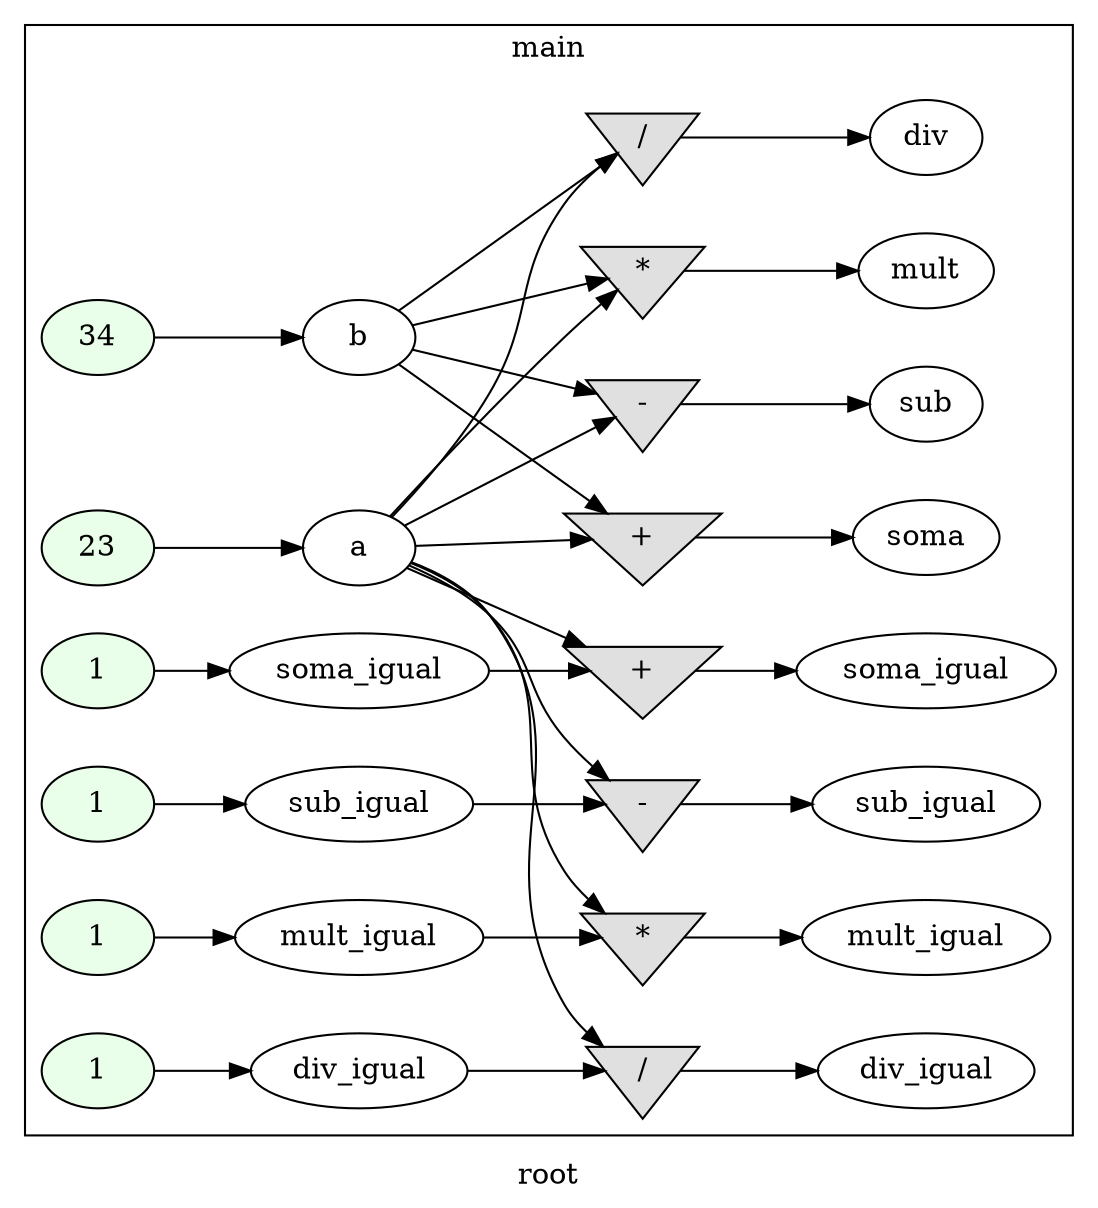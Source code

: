digraph G
{
rankdir=LR;
label = "root";
subgraph cluster_1 {
label = "main";
parent = "G";
startinglines = "2_2";
	node_000001 [ label = "23", style=filled, fillcolor="#E9FFE9", startinglines=4 ]
	node_000002 [ label = "a", startingline=4 ]
	node_000003 [ label = "34", style=filled, fillcolor="#E9FFE9", startinglines=4 ]
	node_000004 [ label = "b", startingline=4 ]
	node_000005 [ label = "+", shape=invtriangle, style=filled, fillcolor="#E0E0E0", startinglines=5 ]
	node_000006 [ label = "soma", startingline=5 ]
	node_000007 [ label = "-", shape=invtriangle, style=filled, fillcolor="#E0E0E0", startinglines=6 ]
	node_000008 [ label = "sub", startingline=6 ]
	node_000009 [ label = "*", shape=invtriangle, style=filled, fillcolor="#E0E0E0", startinglines=7 ]
	node_000010 [ label = "mult", startingline=7 ]
	node_000011 [ label = "/", shape=invtriangle, style=filled, fillcolor="#E0E0E0", startinglines=8 ]
	node_000012 [ label = "div", startingline=8 ]
	node_000013 [ label = "1", style=filled, fillcolor="#E9FFE9", startinglines=10 ]
	node_000014 [ label = "soma_igual", startingline=10 ]
	node_000015 [ label = "+", shape=invtriangle, style=filled, fillcolor="#E0E0E0", startinglines=11 ]
	node_000016 [ label = "soma_igual", startingline=11 ]
	node_000017 [ label = "1", style=filled, fillcolor="#E9FFE9", startinglines=13 ]
	node_000018 [ label = "sub_igual", startingline=13 ]
	node_000019 [ label = "-", shape=invtriangle, style=filled, fillcolor="#E0E0E0", startinglines=14 ]
	node_000020 [ label = "sub_igual", startingline=14 ]
	node_000021 [ label = "1", style=filled, fillcolor="#E9FFE9", startinglines=16 ]
	node_000022 [ label = "mult_igual", startingline=16 ]
	node_000023 [ label = "*", shape=invtriangle, style=filled, fillcolor="#E0E0E0", startinglines=17 ]
	node_000024 [ label = "mult_igual", startingline=17 ]
	node_000025 [ label = "1", style=filled, fillcolor="#E9FFE9", startinglines=19 ]
	node_000026 [ label = "div_igual", startingline=19 ]
	node_000027 [ label = "/", shape=invtriangle, style=filled, fillcolor="#E0E0E0", startinglines=20 ]
	node_000028 [ label = "div_igual", startingline=20 ]
}
	node_000001 -> node_000002
	node_000002 -> node_000005
	node_000002 -> node_000007
	node_000002 -> node_000009
	node_000002 -> node_000011
	node_000002 -> node_000015
	node_000002 -> node_000019
	node_000002 -> node_000023
	node_000002 -> node_000027
	node_000003 -> node_000004
	node_000004 -> node_000005
	node_000004 -> node_000007
	node_000004 -> node_000009
	node_000004 -> node_000011
	node_000005 -> node_000006
	node_000007 -> node_000008
	node_000009 -> node_000010
	node_000011 -> node_000012
	node_000013 -> node_000014
	node_000014 -> node_000015
	node_000015 -> node_000016
	node_000017 -> node_000018
	node_000018 -> node_000019
	node_000019 -> node_000020
	node_000021 -> node_000022
	node_000022 -> node_000023
	node_000023 -> node_000024
	node_000025 -> node_000026
	node_000026 -> node_000027
	node_000027 -> node_000028
}
